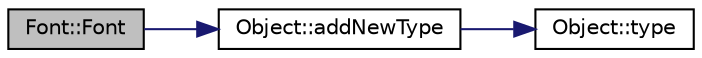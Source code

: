 digraph "Font::Font"
{
  edge [fontname="Helvetica",fontsize="10",labelfontname="Helvetica",labelfontsize="10"];
  node [fontname="Helvetica",fontsize="10",shape=record];
  rankdir="LR";
  Node1 [label="Font::Font",height=0.2,width=0.4,color="black", fillcolor="grey75", style="filled", fontcolor="black"];
  Node1 -> Node2 [color="midnightblue",fontsize="10",style="solid",fontname="Helvetica"];
  Node2 [label="Object::addNewType",height=0.2,width=0.4,color="black", fillcolor="white", style="filled",URL="$class_object.html#acb87dc6630fa84f6054249db34cf682d"];
  Node2 -> Node3 [color="midnightblue",fontsize="10",style="solid",fontname="Helvetica"];
  Node3 [label="Object::type",height=0.2,width=0.4,color="black", fillcolor="white", style="filled",URL="$class_object.html#a4433fd7d9d5f2806e9b21a9dda623e51"];
}
